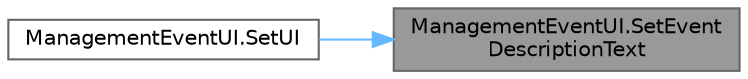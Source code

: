 digraph "ManagementEventUI.SetEventDescriptionText"
{
 // LATEX_PDF_SIZE
  bgcolor="transparent";
  edge [fontname=Helvetica,fontsize=10,labelfontname=Helvetica,labelfontsize=10];
  node [fontname=Helvetica,fontsize=10,shape=box,height=0.2,width=0.4];
  rankdir="RL";
  Node1 [id="Node000001",label="ManagementEventUI.SetEvent\lDescriptionText",height=0.2,width=0.4,color="gray40", fillcolor="grey60", style="filled", fontcolor="black",tooltip=" "];
  Node1 -> Node2 [id="edge1_Node000001_Node000002",dir="back",color="steelblue1",style="solid",tooltip=" "];
  Node2 [id="Node000002",label="ManagementEventUI.SetUI",height=0.2,width=0.4,color="grey40", fillcolor="white", style="filled",URL="$class_management_event_u_i.html#a8712f591f7acaaf019633999baa338bc",tooltip="IDを基にUIをセットする"];
}
